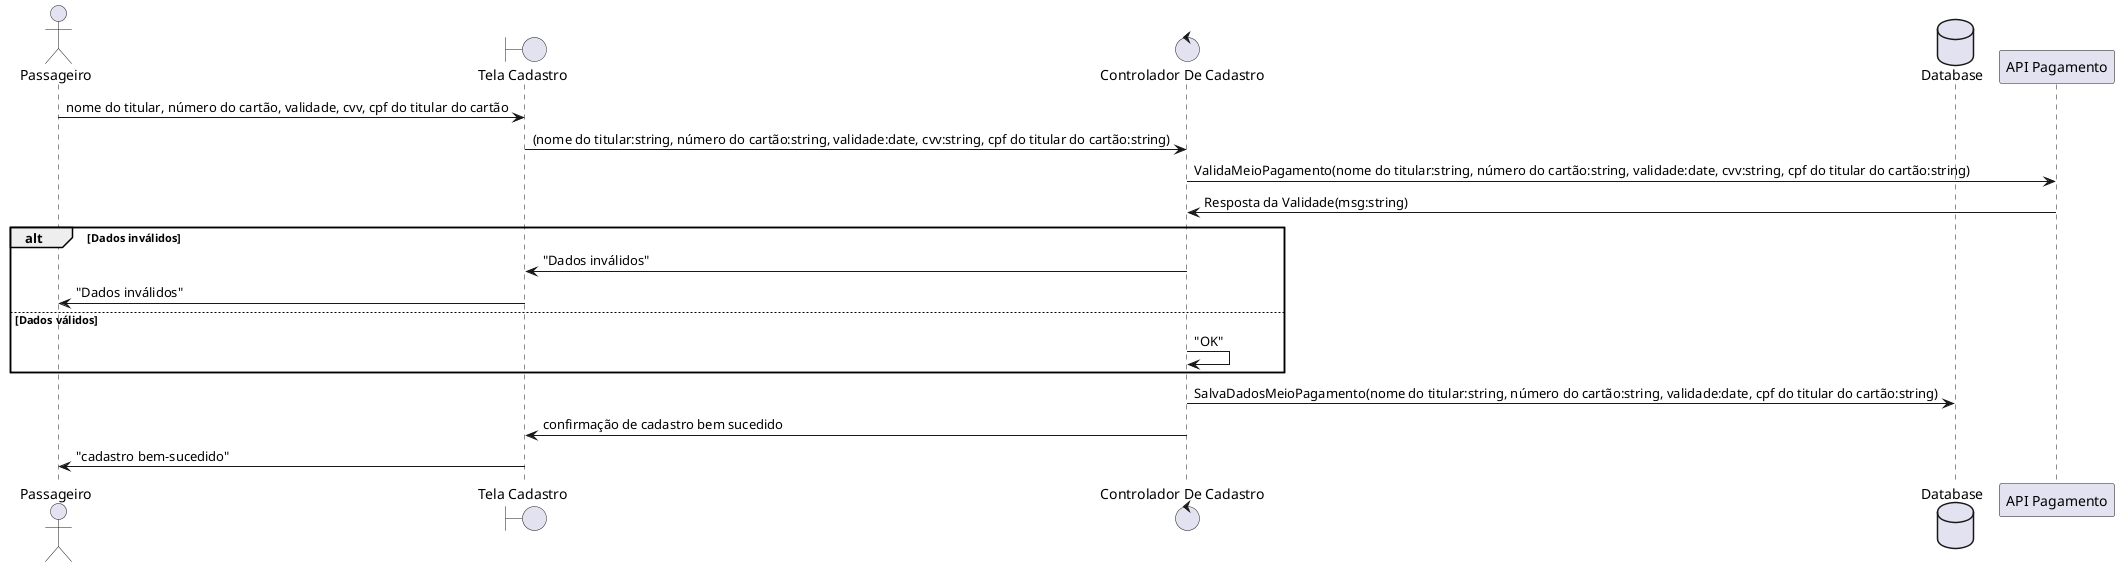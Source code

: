 @startuml
actor      Passageiro       as user
boundary   "Tela Cadastro"    as tela
control     "Controlador De Cadastro " as ctrl
database    Database    as BD
participant "API Pagamento" as api

user -> tela :  nome do titular, número do cartão, validade, cvv, cpf do titular do cartão
tela -> ctrl :  (nome do titular:string, número do cartão:string, validade:date, cvv:string, cpf do titular do cartão:string)
ctrl -> api :  ValidaMeioPagamento(nome do titular:string, número do cartão:string, validade:date, cvv:string, cpf do titular do cartão:string)
api -> ctrl :  Resposta da Validade(msg:string)
alt Dados inválidos
ctrl -> tela:   "Dados inválidos"
tela -> user:   "Dados inválidos"
else Dados válidos 
ctrl ->ctrl :   "OK"
end
ctrl -> BD :  SalvaDadosMeioPagamento(nome do titular:string, número do cartão:string, validade:date, cpf do titular do cartão:string)
ctrl -> tela : confirmação de cadastro bem sucedido
tela -> user : "cadastro bem-sucedido"
@enduml
